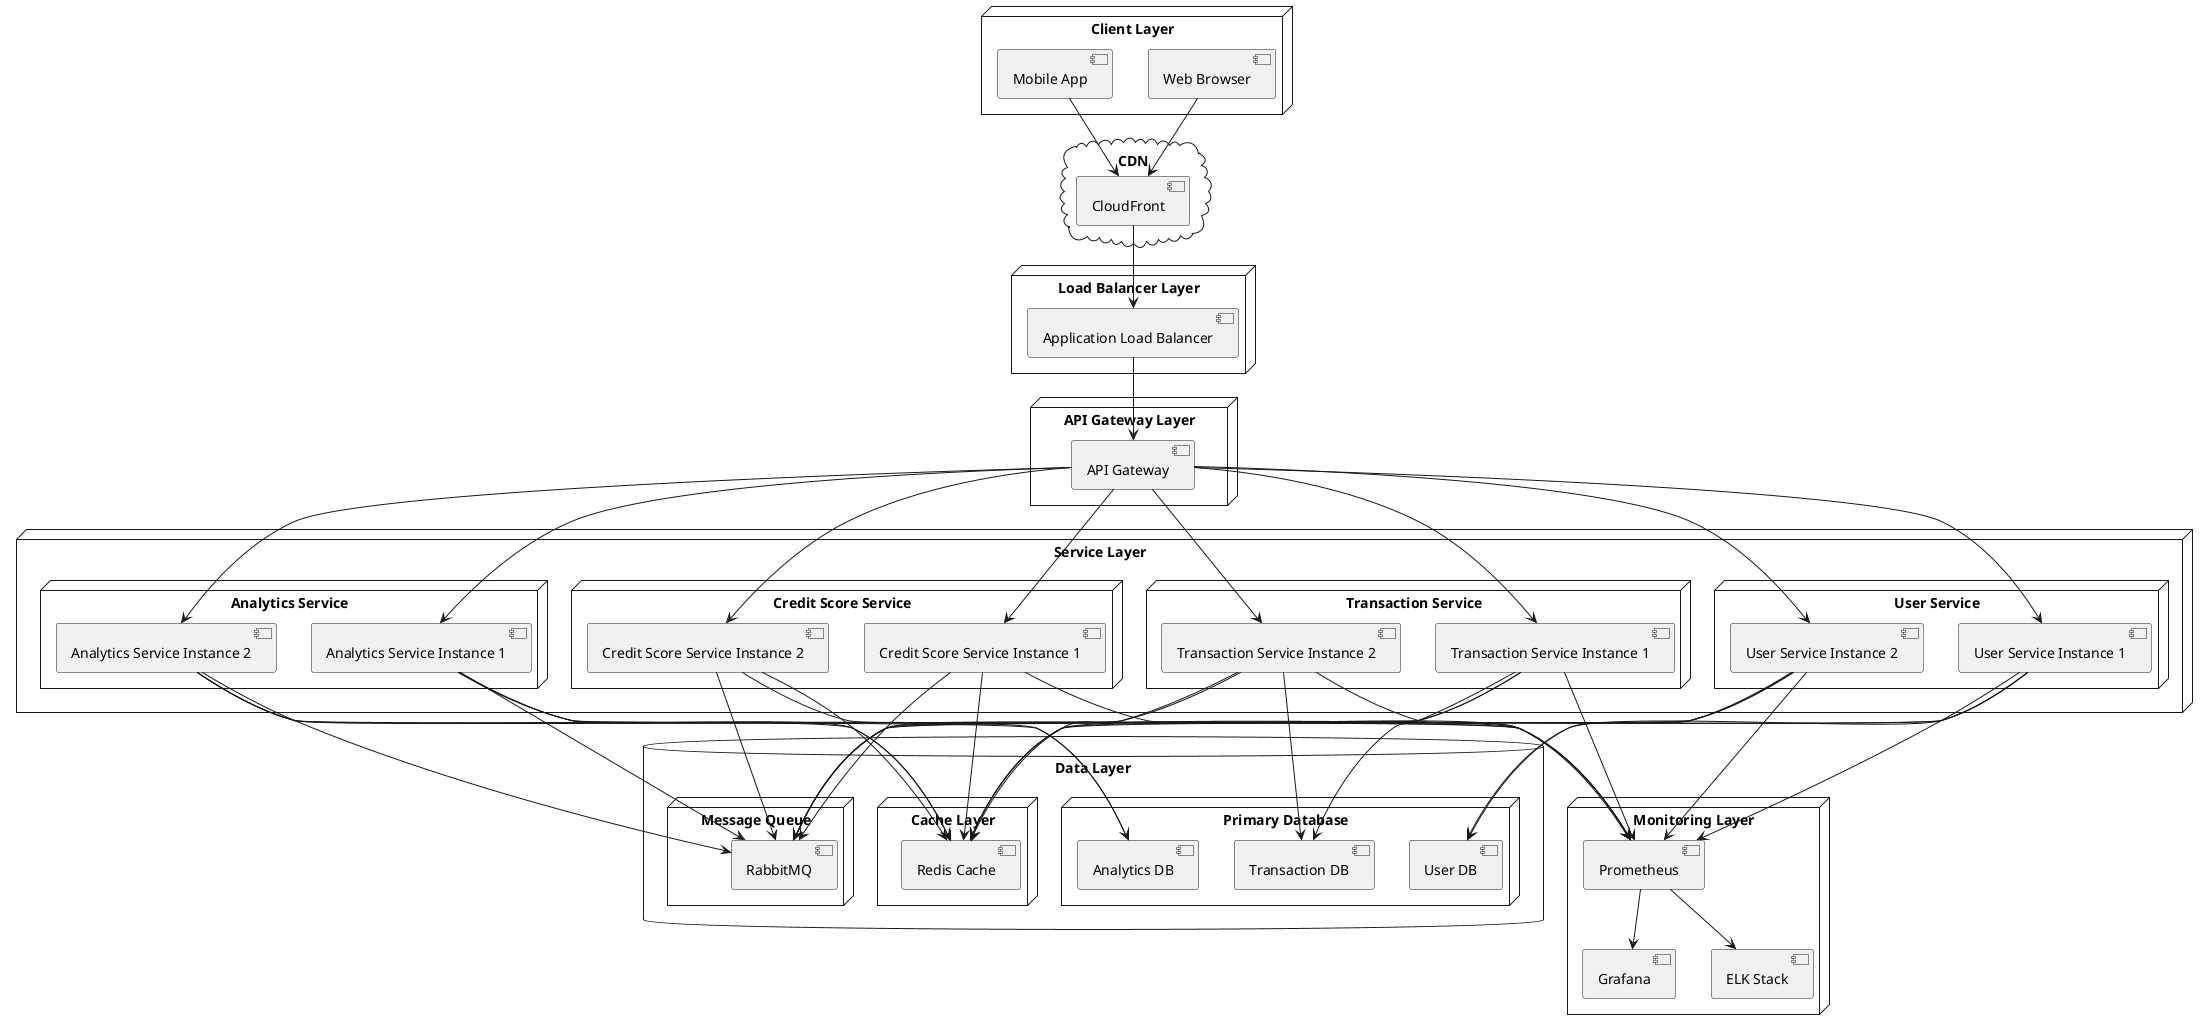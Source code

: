 @startuml Credit Score System Deployment

node "Client Layer" {
    [Web Browser] as WB
    [Mobile App] as MA
}

cloud "CDN" {
    [CloudFront] as CF
}

node "Load Balancer Layer" {
    [Application Load Balancer] as ALB
}

node "API Gateway Layer" {
    [API Gateway] as APIG
}

node "Service Layer" {
    node "User Service" {
        [User Service Instance 1] as US1
        [User Service Instance 2] as US2
    }
    
    node "Transaction Service" {
        [Transaction Service Instance 1] as TS1
        [Transaction Service Instance 2] as TS2
    }
    
    node "Credit Score Service" {
        [Credit Score Service Instance 1] as CS1
        [Credit Score Service Instance 2] as CS2
    }
    
    node "Analytics Service" {
        [Analytics Service Instance 1] as AS1
        [Analytics Service Instance 2] as AS2
    }
}

database "Data Layer" {
    node "Primary Database" {
        [User DB] as UDB
        [Transaction DB] as TDB
        [Analytics DB] as ADB
    }
    
    node "Cache Layer" {
        [Redis Cache] as RC
    }
    
    node "Message Queue" {
        [RabbitMQ] as MQ
    }
}

node "Monitoring Layer" {
    [Prometheus] as PM
    [Grafana] as GF
    [ELK Stack] as ELK
}

' Relationships
WB --> CF
MA --> CF
CF --> ALB
ALB --> APIG

APIG --> US1
APIG --> US2
APIG --> TS1
APIG --> TS2
APIG --> CS1
APIG --> CS2
APIG --> AS1
APIG --> AS2

US1 --> UDB
US2 --> UDB
TS1 --> TDB
TS2 --> TDB
AS1 --> ADB
AS2 --> ADB

US1 --> RC
US2 --> RC
TS1 --> RC
TS2 --> RC
CS1 --> RC
CS2 --> RC
AS1 --> RC
AS2 --> RC

US1 --> MQ
US2 --> MQ
TS1 --> MQ
TS2 --> MQ
CS1 --> MQ
CS2 --> MQ
AS1 --> MQ
AS2 --> MQ

US1 --> PM
US2 --> PM
TS1 --> PM
TS2 --> PM
CS1 --> PM
CS2 --> PM
AS1 --> PM
AS2 --> PM

PM --> GF
PM --> ELK

@enduml 